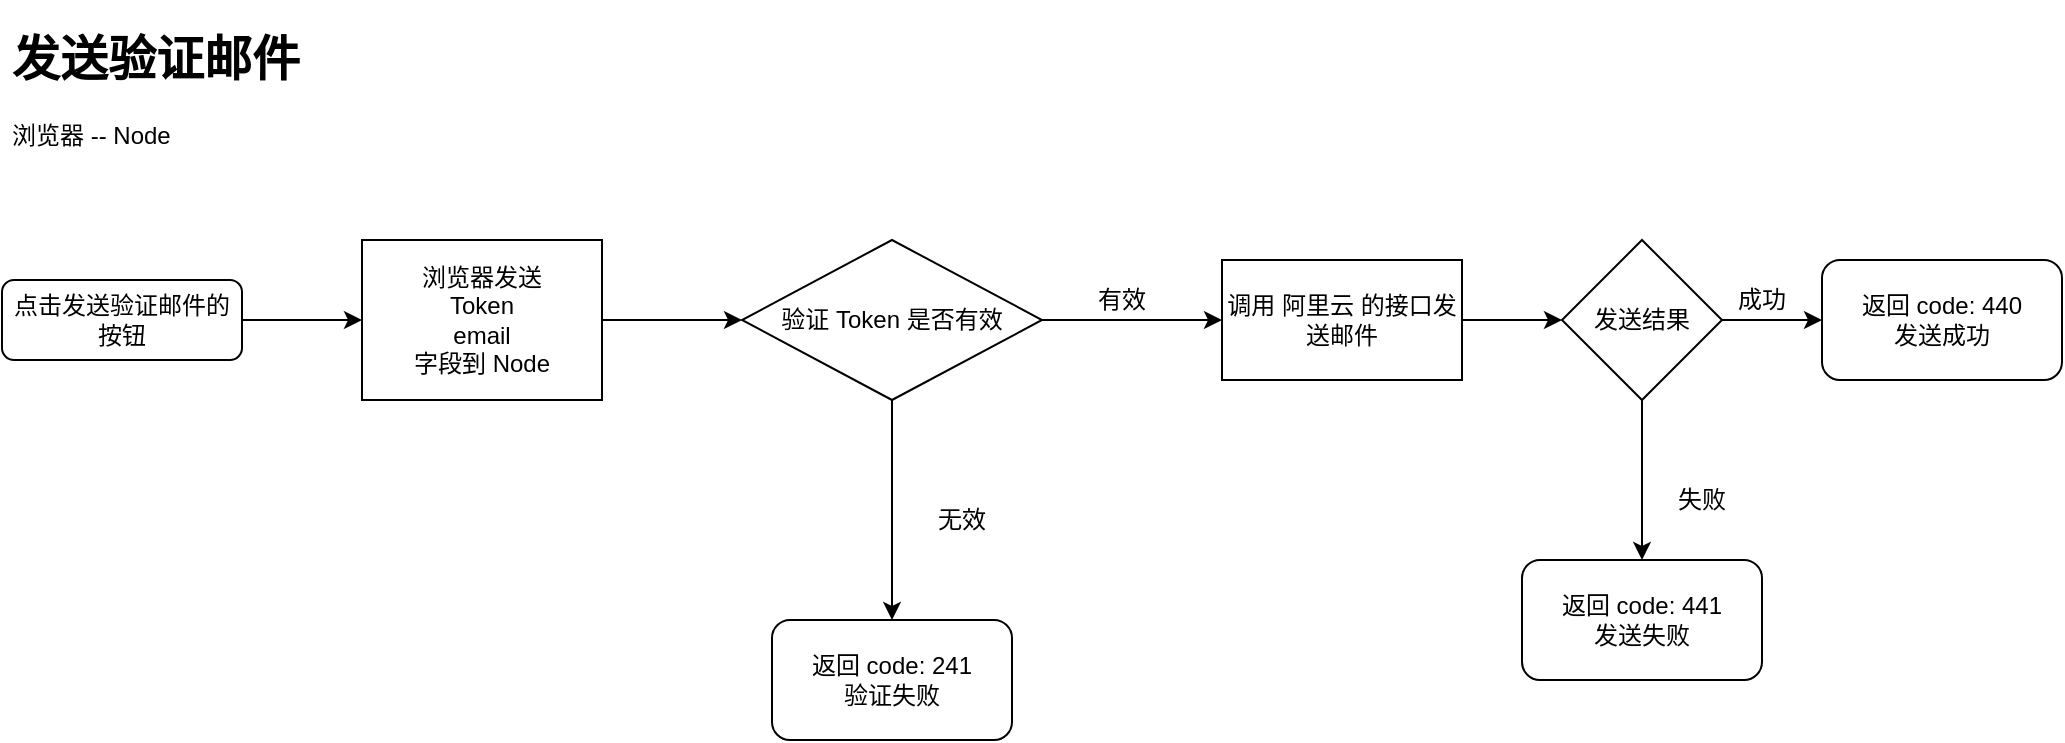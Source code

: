 <mxfile version="13.0.3" type="device"><diagram id="8T0CwsJEb6qEzo81wTJl" name="第 1 页"><mxGraphModel dx="1038" dy="607" grid="1" gridSize="10" guides="1" tooltips="1" connect="1" arrows="1" fold="1" page="1" pageScale="1" pageWidth="4000" pageHeight="1920" math="0" shadow="0"><root><mxCell id="0"/><mxCell id="1" parent="0"/><mxCell id="EGvsHQgGoU6kG8sN26O4-1" value="&lt;h1&gt;发送验证邮件&lt;/h1&gt;&lt;p&gt;浏览器 -- Node&lt;/p&gt;" style="text;html=1;strokeColor=none;fillColor=none;spacing=5;spacingTop=-20;whiteSpace=wrap;overflow=hidden;rounded=0;" vertex="1" parent="1"><mxGeometry x="50" y="130" width="190" height="80" as="geometry"/></mxCell><mxCell id="EGvsHQgGoU6kG8sN26O4-4" style="edgeStyle=orthogonalEdgeStyle;rounded=0;orthogonalLoop=1;jettySize=auto;html=1;entryX=0;entryY=0.5;entryDx=0;entryDy=0;" edge="1" parent="1" source="EGvsHQgGoU6kG8sN26O4-2" target="EGvsHQgGoU6kG8sN26O4-3"><mxGeometry relative="1" as="geometry"/></mxCell><mxCell id="EGvsHQgGoU6kG8sN26O4-2" value="点击发送验证邮件的按钮" style="rounded=1;whiteSpace=wrap;html=1;" vertex="1" parent="1"><mxGeometry x="50" y="260" width="120" height="40" as="geometry"/></mxCell><mxCell id="EGvsHQgGoU6kG8sN26O4-6" style="edgeStyle=orthogonalEdgeStyle;rounded=0;orthogonalLoop=1;jettySize=auto;html=1;entryX=0;entryY=0.5;entryDx=0;entryDy=0;" edge="1" parent="1" source="EGvsHQgGoU6kG8sN26O4-3" target="EGvsHQgGoU6kG8sN26O4-5"><mxGeometry relative="1" as="geometry"/></mxCell><mxCell id="EGvsHQgGoU6kG8sN26O4-3" value="浏览器发送 &lt;br&gt;Token &lt;br&gt;email&lt;br&gt;字段到 Node" style="rounded=0;whiteSpace=wrap;html=1;" vertex="1" parent="1"><mxGeometry x="230" y="240" width="120" height="80" as="geometry"/></mxCell><mxCell id="EGvsHQgGoU6kG8sN26O4-7" style="edgeStyle=orthogonalEdgeStyle;rounded=0;orthogonalLoop=1;jettySize=auto;html=1;" edge="1" parent="1" source="EGvsHQgGoU6kG8sN26O4-5"><mxGeometry relative="1" as="geometry"><mxPoint x="660" y="280" as="targetPoint"/></mxGeometry></mxCell><mxCell id="EGvsHQgGoU6kG8sN26O4-8" style="edgeStyle=orthogonalEdgeStyle;rounded=0;orthogonalLoop=1;jettySize=auto;html=1;entryX=0.5;entryY=0;entryDx=0;entryDy=0;" edge="1" parent="1" source="EGvsHQgGoU6kG8sN26O4-5" target="EGvsHQgGoU6kG8sN26O4-12"><mxGeometry relative="1" as="geometry"><mxPoint x="555" y="410" as="targetPoint"/><Array as="points"><mxPoint x="495" y="410"/></Array></mxGeometry></mxCell><mxCell id="EGvsHQgGoU6kG8sN26O4-5" value="验证 Token 是否有效" style="rhombus;whiteSpace=wrap;html=1;" vertex="1" parent="1"><mxGeometry x="420" y="240" width="150" height="80" as="geometry"/></mxCell><mxCell id="EGvsHQgGoU6kG8sN26O4-9" value="无效" style="text;html=1;strokeColor=none;fillColor=none;align=center;verticalAlign=middle;whiteSpace=wrap;rounded=0;" vertex="1" parent="1"><mxGeometry x="490" y="370" width="80" height="20" as="geometry"/></mxCell><mxCell id="EGvsHQgGoU6kG8sN26O4-10" value="有效" style="text;html=1;strokeColor=none;fillColor=none;align=center;verticalAlign=middle;whiteSpace=wrap;rounded=0;" vertex="1" parent="1"><mxGeometry x="570" y="260" width="80" height="20" as="geometry"/></mxCell><mxCell id="EGvsHQgGoU6kG8sN26O4-12" value="返回 code: 241&lt;br&gt;验证失败" style="rounded=1;whiteSpace=wrap;html=1;" vertex="1" parent="1"><mxGeometry x="435" y="430" width="120" height="60" as="geometry"/></mxCell><mxCell id="EGvsHQgGoU6kG8sN26O4-14" value="返回 code: 440&lt;br&gt;发送成功" style="rounded=1;whiteSpace=wrap;html=1;" vertex="1" parent="1"><mxGeometry x="960" y="250" width="120" height="60" as="geometry"/></mxCell><mxCell id="EGvsHQgGoU6kG8sN26O4-16" style="edgeStyle=orthogonalEdgeStyle;rounded=0;orthogonalLoop=1;jettySize=auto;html=1;entryX=0;entryY=0.5;entryDx=0;entryDy=0;" edge="1" parent="1" source="EGvsHQgGoU6kG8sN26O4-17" target="EGvsHQgGoU6kG8sN26O4-14"><mxGeometry relative="1" as="geometry"/></mxCell><mxCell id="EGvsHQgGoU6kG8sN26O4-15" value="调用 阿里云 的接口发送邮件" style="rounded=0;whiteSpace=wrap;html=1;" vertex="1" parent="1"><mxGeometry x="660" y="250" width="120" height="60" as="geometry"/></mxCell><mxCell id="EGvsHQgGoU6kG8sN26O4-23" style="edgeStyle=orthogonalEdgeStyle;rounded=0;orthogonalLoop=1;jettySize=auto;html=1;" edge="1" parent="1" source="EGvsHQgGoU6kG8sN26O4-17"><mxGeometry relative="1" as="geometry"><mxPoint x="870" y="400" as="targetPoint"/></mxGeometry></mxCell><mxCell id="EGvsHQgGoU6kG8sN26O4-17" value="发送结果" style="rhombus;whiteSpace=wrap;html=1;" vertex="1" parent="1"><mxGeometry x="830" y="240" width="80" height="80" as="geometry"/></mxCell><mxCell id="EGvsHQgGoU6kG8sN26O4-18" style="edgeStyle=orthogonalEdgeStyle;rounded=0;orthogonalLoop=1;jettySize=auto;html=1;entryX=0;entryY=0.5;entryDx=0;entryDy=0;" edge="1" parent="1" source="EGvsHQgGoU6kG8sN26O4-15" target="EGvsHQgGoU6kG8sN26O4-17"><mxGeometry relative="1" as="geometry"><mxPoint x="780" y="280" as="sourcePoint"/><mxPoint x="960" y="280" as="targetPoint"/></mxGeometry></mxCell><mxCell id="EGvsHQgGoU6kG8sN26O4-19" value="成功" style="text;html=1;strokeColor=none;fillColor=none;align=center;verticalAlign=middle;whiteSpace=wrap;rounded=0;" vertex="1" parent="1"><mxGeometry x="910" y="260" width="40" height="20" as="geometry"/></mxCell><mxCell id="EGvsHQgGoU6kG8sN26O4-22" value="失败" style="text;html=1;strokeColor=none;fillColor=none;align=center;verticalAlign=middle;whiteSpace=wrap;rounded=0;" vertex="1" parent="1"><mxGeometry x="880" y="360" width="40" height="20" as="geometry"/></mxCell><mxCell id="EGvsHQgGoU6kG8sN26O4-26" value="返回 code: 441&lt;br&gt;发送失败" style="rounded=1;whiteSpace=wrap;html=1;" vertex="1" parent="1"><mxGeometry x="810" y="400" width="120" height="60" as="geometry"/></mxCell></root></mxGraphModel></diagram></mxfile>